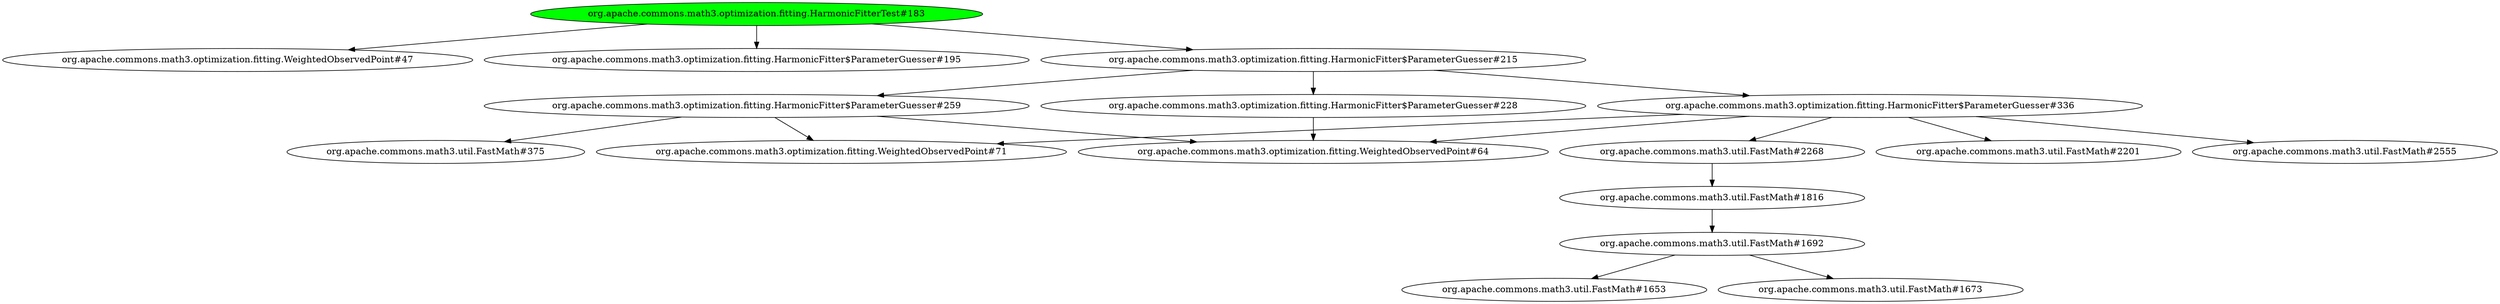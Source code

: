 digraph "cg/org.apache.commons.math3.optimization.fitting.HarmonicFitterTest#183"
{
	"org.apache.commons.math3.optimization.fitting.HarmonicFitterTest#183" [style=filled,fillcolor=green];
	"org.apache.commons.math3.optimization.fitting.HarmonicFitterTest#183" -> "org.apache.commons.math3.optimization.fitting.WeightedObservedPoint#47";
	"org.apache.commons.math3.optimization.fitting.HarmonicFitterTest#183" -> "org.apache.commons.math3.optimization.fitting.HarmonicFitter$ParameterGuesser#195";
	"org.apache.commons.math3.optimization.fitting.HarmonicFitterTest#183" -> "org.apache.commons.math3.optimization.fitting.HarmonicFitter$ParameterGuesser#215";
	"org.apache.commons.math3.optimization.fitting.HarmonicFitter$ParameterGuesser#215" -> "org.apache.commons.math3.optimization.fitting.HarmonicFitter$ParameterGuesser#228";
	"org.apache.commons.math3.optimization.fitting.HarmonicFitter$ParameterGuesser#228" -> "org.apache.commons.math3.optimization.fitting.WeightedObservedPoint#64";
	"org.apache.commons.math3.optimization.fitting.HarmonicFitter$ParameterGuesser#215" -> "org.apache.commons.math3.optimization.fitting.HarmonicFitter$ParameterGuesser#259";
	"org.apache.commons.math3.optimization.fitting.HarmonicFitter$ParameterGuesser#259" -> "org.apache.commons.math3.optimization.fitting.WeightedObservedPoint#64";
	"org.apache.commons.math3.optimization.fitting.HarmonicFitter$ParameterGuesser#259" -> "org.apache.commons.math3.optimization.fitting.WeightedObservedPoint#71";
	"org.apache.commons.math3.optimization.fitting.HarmonicFitter$ParameterGuesser#259" -> "org.apache.commons.math3.util.FastMath#375";
	"org.apache.commons.math3.optimization.fitting.HarmonicFitter$ParameterGuesser#215" -> "org.apache.commons.math3.optimization.fitting.HarmonicFitter$ParameterGuesser#336";
	"org.apache.commons.math3.optimization.fitting.HarmonicFitter$ParameterGuesser#336" -> "org.apache.commons.math3.optimization.fitting.WeightedObservedPoint#64";
	"org.apache.commons.math3.optimization.fitting.HarmonicFitter$ParameterGuesser#336" -> "org.apache.commons.math3.optimization.fitting.WeightedObservedPoint#71";
	"org.apache.commons.math3.optimization.fitting.HarmonicFitter$ParameterGuesser#336" -> "org.apache.commons.math3.util.FastMath#2268";
	"org.apache.commons.math3.util.FastMath#2268" -> "org.apache.commons.math3.util.FastMath#1816";
	"org.apache.commons.math3.util.FastMath#1816" -> "org.apache.commons.math3.util.FastMath#1692";
	"org.apache.commons.math3.util.FastMath#1692" -> "org.apache.commons.math3.util.FastMath#1653";
	"org.apache.commons.math3.util.FastMath#1692" -> "org.apache.commons.math3.util.FastMath#1673";
	"org.apache.commons.math3.optimization.fitting.HarmonicFitter$ParameterGuesser#336" -> "org.apache.commons.math3.util.FastMath#2201";
	"org.apache.commons.math3.optimization.fitting.HarmonicFitter$ParameterGuesser#336" -> "org.apache.commons.math3.util.FastMath#2555";
}
